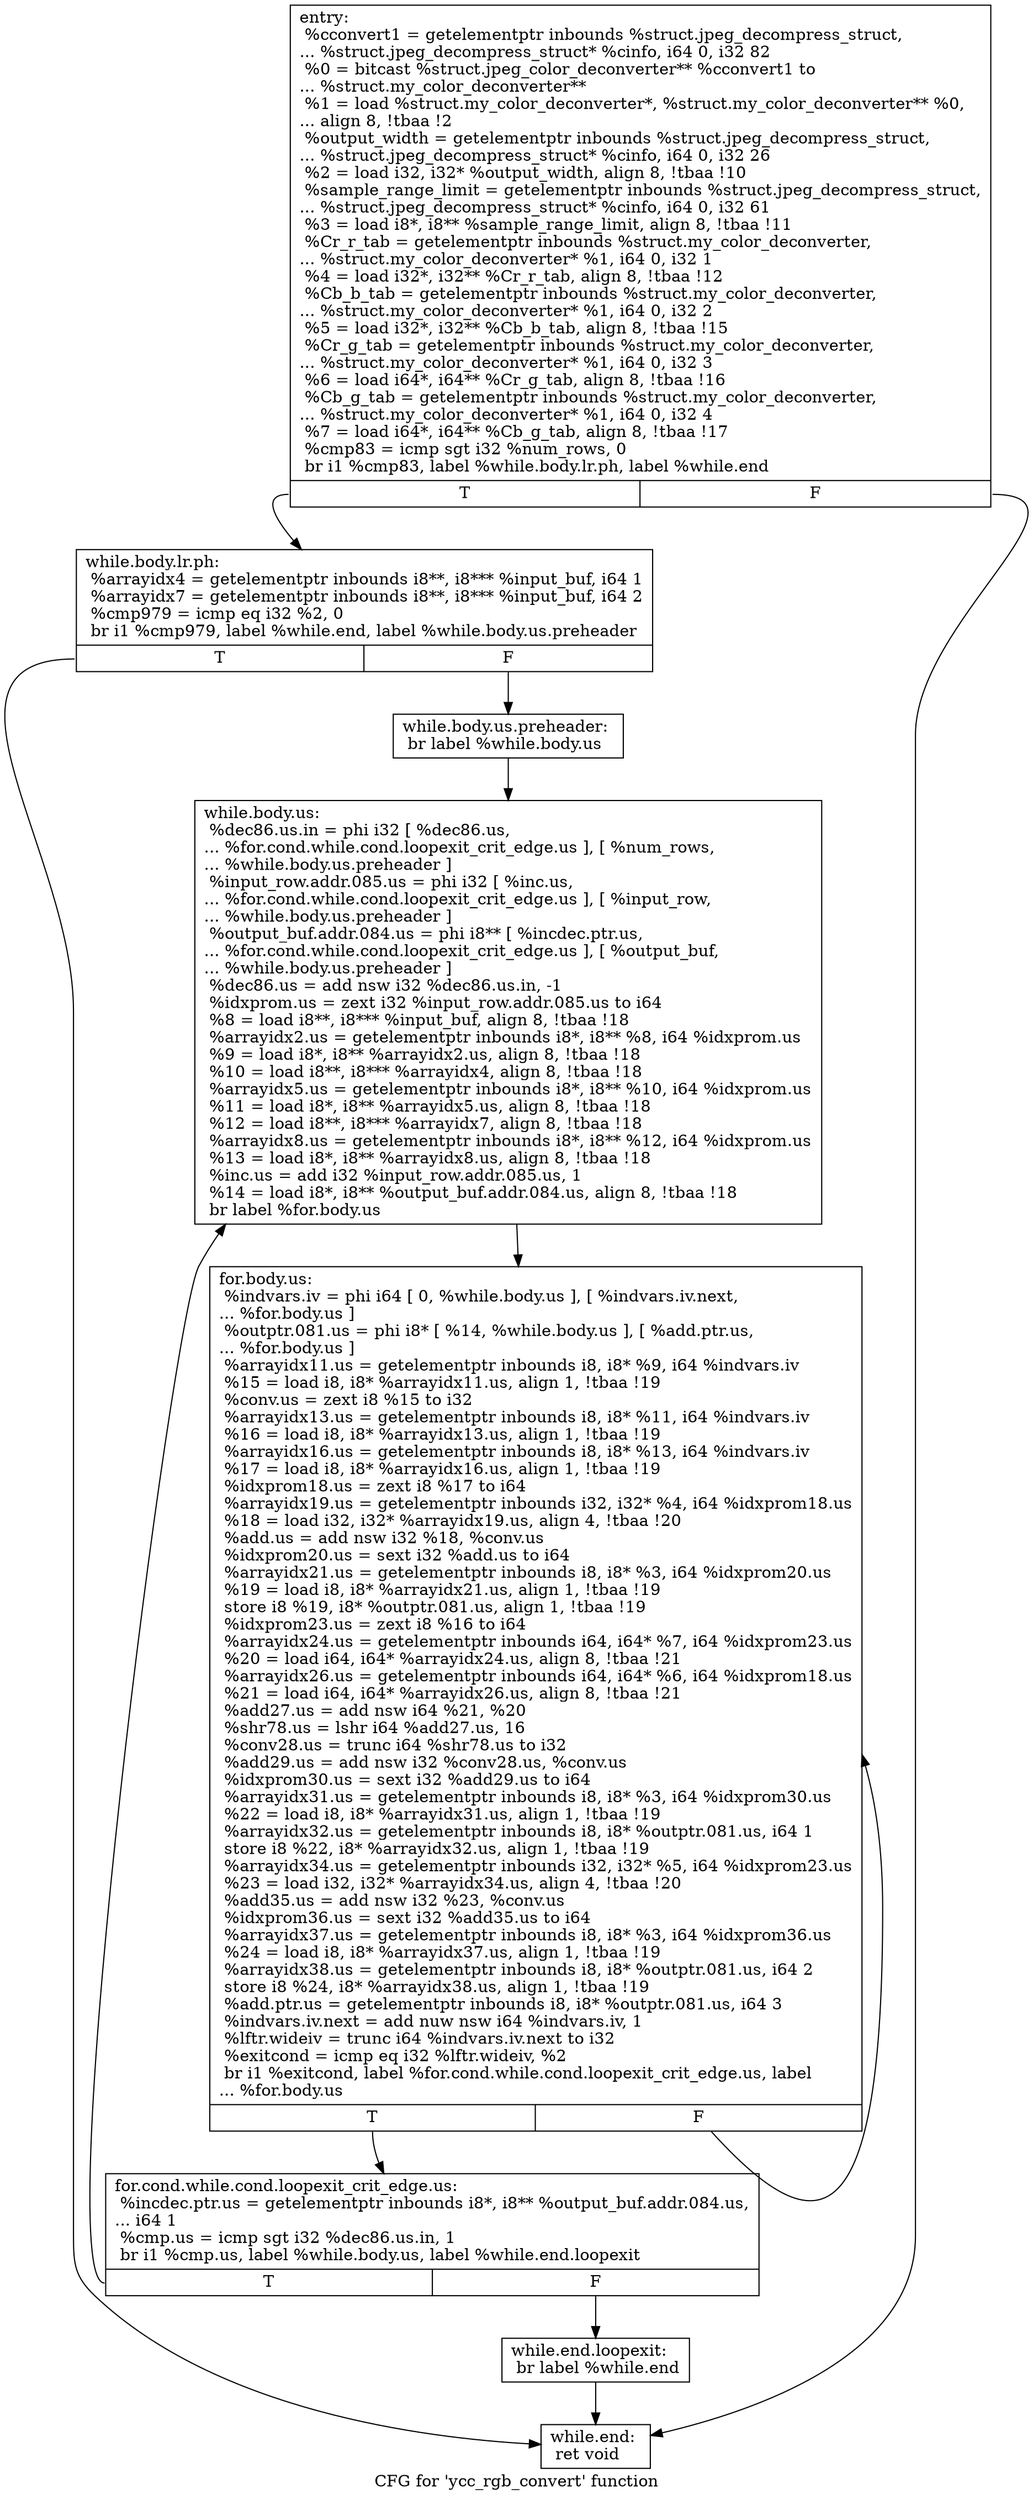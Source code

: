 digraph "CFG for 'ycc_rgb_convert' function" {
	label="CFG for 'ycc_rgb_convert' function";

	Node0x6704070 [shape=record,label="{entry:\l  %cconvert1 = getelementptr inbounds %struct.jpeg_decompress_struct,\l... %struct.jpeg_decompress_struct* %cinfo, i64 0, i32 82\l  %0 = bitcast %struct.jpeg_color_deconverter** %cconvert1 to\l... %struct.my_color_deconverter**\l  %1 = load %struct.my_color_deconverter*, %struct.my_color_deconverter** %0,\l... align 8, !tbaa !2\l  %output_width = getelementptr inbounds %struct.jpeg_decompress_struct,\l... %struct.jpeg_decompress_struct* %cinfo, i64 0, i32 26\l  %2 = load i32, i32* %output_width, align 8, !tbaa !10\l  %sample_range_limit = getelementptr inbounds %struct.jpeg_decompress_struct,\l... %struct.jpeg_decompress_struct* %cinfo, i64 0, i32 61\l  %3 = load i8*, i8** %sample_range_limit, align 8, !tbaa !11\l  %Cr_r_tab = getelementptr inbounds %struct.my_color_deconverter,\l... %struct.my_color_deconverter* %1, i64 0, i32 1\l  %4 = load i32*, i32** %Cr_r_tab, align 8, !tbaa !12\l  %Cb_b_tab = getelementptr inbounds %struct.my_color_deconverter,\l... %struct.my_color_deconverter* %1, i64 0, i32 2\l  %5 = load i32*, i32** %Cb_b_tab, align 8, !tbaa !15\l  %Cr_g_tab = getelementptr inbounds %struct.my_color_deconverter,\l... %struct.my_color_deconverter* %1, i64 0, i32 3\l  %6 = load i64*, i64** %Cr_g_tab, align 8, !tbaa !16\l  %Cb_g_tab = getelementptr inbounds %struct.my_color_deconverter,\l... %struct.my_color_deconverter* %1, i64 0, i32 4\l  %7 = load i64*, i64** %Cb_g_tab, align 8, !tbaa !17\l  %cmp83 = icmp sgt i32 %num_rows, 0\l  br i1 %cmp83, label %while.body.lr.ph, label %while.end\l|{<s0>T|<s1>F}}"];
	Node0x6704070:s0 -> Node0x6716960;
	Node0x6704070:s1 -> Node0x6716a40;
	Node0x6716960 [shape=record,label="{while.body.lr.ph:                                 \l  %arrayidx4 = getelementptr inbounds i8**, i8*** %input_buf, i64 1\l  %arrayidx7 = getelementptr inbounds i8**, i8*** %input_buf, i64 2\l  %cmp979 = icmp eq i32 %2, 0\l  br i1 %cmp979, label %while.end, label %while.body.us.preheader\l|{<s0>T|<s1>F}}"];
	Node0x6716960:s0 -> Node0x6716a40;
	Node0x6716960:s1 -> Node0x6716db0;
	Node0x6716db0 [shape=record,label="{while.body.us.preheader:                          \l  br label %while.body.us\l}"];
	Node0x6716db0 -> Node0x6716ee0;
	Node0x6716ee0 [shape=record,label="{while.body.us:                                    \l  %dec86.us.in = phi i32 [ %dec86.us,\l... %for.cond.while.cond.loopexit_crit_edge.us ], [ %num_rows,\l... %while.body.us.preheader ]\l  %input_row.addr.085.us = phi i32 [ %inc.us,\l... %for.cond.while.cond.loopexit_crit_edge.us ], [ %input_row,\l... %while.body.us.preheader ]\l  %output_buf.addr.084.us = phi i8** [ %incdec.ptr.us,\l... %for.cond.while.cond.loopexit_crit_edge.us ], [ %output_buf,\l... %while.body.us.preheader ]\l  %dec86.us = add nsw i32 %dec86.us.in, -1\l  %idxprom.us = zext i32 %input_row.addr.085.us to i64\l  %8 = load i8**, i8*** %input_buf, align 8, !tbaa !18\l  %arrayidx2.us = getelementptr inbounds i8*, i8** %8, i64 %idxprom.us\l  %9 = load i8*, i8** %arrayidx2.us, align 8, !tbaa !18\l  %10 = load i8**, i8*** %arrayidx4, align 8, !tbaa !18\l  %arrayidx5.us = getelementptr inbounds i8*, i8** %10, i64 %idxprom.us\l  %11 = load i8*, i8** %arrayidx5.us, align 8, !tbaa !18\l  %12 = load i8**, i8*** %arrayidx7, align 8, !tbaa !18\l  %arrayidx8.us = getelementptr inbounds i8*, i8** %12, i64 %idxprom.us\l  %13 = load i8*, i8** %arrayidx8.us, align 8, !tbaa !18\l  %inc.us = add i32 %input_row.addr.085.us, 1\l  %14 = load i8*, i8** %output_buf.addr.084.us, align 8, !tbaa !18\l  br label %for.body.us\l}"];
	Node0x6716ee0 -> Node0x6716440;
	Node0x6716440 [shape=record,label="{for.body.us:                                      \l  %indvars.iv = phi i64 [ 0, %while.body.us ], [ %indvars.iv.next,\l... %for.body.us ]\l  %outptr.081.us = phi i8* [ %14, %while.body.us ], [ %add.ptr.us,\l... %for.body.us ]\l  %arrayidx11.us = getelementptr inbounds i8, i8* %9, i64 %indvars.iv\l  %15 = load i8, i8* %arrayidx11.us, align 1, !tbaa !19\l  %conv.us = zext i8 %15 to i32\l  %arrayidx13.us = getelementptr inbounds i8, i8* %11, i64 %indvars.iv\l  %16 = load i8, i8* %arrayidx13.us, align 1, !tbaa !19\l  %arrayidx16.us = getelementptr inbounds i8, i8* %13, i64 %indvars.iv\l  %17 = load i8, i8* %arrayidx16.us, align 1, !tbaa !19\l  %idxprom18.us = zext i8 %17 to i64\l  %arrayidx19.us = getelementptr inbounds i32, i32* %4, i64 %idxprom18.us\l  %18 = load i32, i32* %arrayidx19.us, align 4, !tbaa !20\l  %add.us = add nsw i32 %18, %conv.us\l  %idxprom20.us = sext i32 %add.us to i64\l  %arrayidx21.us = getelementptr inbounds i8, i8* %3, i64 %idxprom20.us\l  %19 = load i8, i8* %arrayidx21.us, align 1, !tbaa !19\l  store i8 %19, i8* %outptr.081.us, align 1, !tbaa !19\l  %idxprom23.us = zext i8 %16 to i64\l  %arrayidx24.us = getelementptr inbounds i64, i64* %7, i64 %idxprom23.us\l  %20 = load i64, i64* %arrayidx24.us, align 8, !tbaa !21\l  %arrayidx26.us = getelementptr inbounds i64, i64* %6, i64 %idxprom18.us\l  %21 = load i64, i64* %arrayidx26.us, align 8, !tbaa !21\l  %add27.us = add nsw i64 %21, %20\l  %shr78.us = lshr i64 %add27.us, 16\l  %conv28.us = trunc i64 %shr78.us to i32\l  %add29.us = add nsw i32 %conv28.us, %conv.us\l  %idxprom30.us = sext i32 %add29.us to i64\l  %arrayidx31.us = getelementptr inbounds i8, i8* %3, i64 %idxprom30.us\l  %22 = load i8, i8* %arrayidx31.us, align 1, !tbaa !19\l  %arrayidx32.us = getelementptr inbounds i8, i8* %outptr.081.us, i64 1\l  store i8 %22, i8* %arrayidx32.us, align 1, !tbaa !19\l  %arrayidx34.us = getelementptr inbounds i32, i32* %5, i64 %idxprom23.us\l  %23 = load i32, i32* %arrayidx34.us, align 4, !tbaa !20\l  %add35.us = add nsw i32 %23, %conv.us\l  %idxprom36.us = sext i32 %add35.us to i64\l  %arrayidx37.us = getelementptr inbounds i8, i8* %3, i64 %idxprom36.us\l  %24 = load i8, i8* %arrayidx37.us, align 1, !tbaa !19\l  %arrayidx38.us = getelementptr inbounds i8, i8* %outptr.081.us, i64 2\l  store i8 %24, i8* %arrayidx38.us, align 1, !tbaa !19\l  %add.ptr.us = getelementptr inbounds i8, i8* %outptr.081.us, i64 3\l  %indvars.iv.next = add nuw nsw i64 %indvars.iv, 1\l  %lftr.wideiv = trunc i64 %indvars.iv.next to i32\l  %exitcond = icmp eq i32 %lftr.wideiv, %2\l  br i1 %exitcond, label %for.cond.while.cond.loopexit_crit_edge.us, label\l... %for.body.us\l|{<s0>T|<s1>F}}"];
	Node0x6716440:s0 -> Node0x6717070;
	Node0x6716440:s1 -> Node0x6716440;
	Node0x6717070 [shape=record,label="{for.cond.while.cond.loopexit_crit_edge.us:        \l  %incdec.ptr.us = getelementptr inbounds i8*, i8** %output_buf.addr.084.us,\l... i64 1\l  %cmp.us = icmp sgt i32 %dec86.us.in, 1\l  br i1 %cmp.us, label %while.body.us, label %while.end.loopexit\l|{<s0>T|<s1>F}}"];
	Node0x6717070:s0 -> Node0x6716ee0;
	Node0x6717070:s1 -> Node0x671ab00;
	Node0x671ab00 [shape=record,label="{while.end.loopexit:                               \l  br label %while.end\l}"];
	Node0x671ab00 -> Node0x6716a40;
	Node0x6716a40 [shape=record,label="{while.end:                                        \l  ret void\l}"];
}
